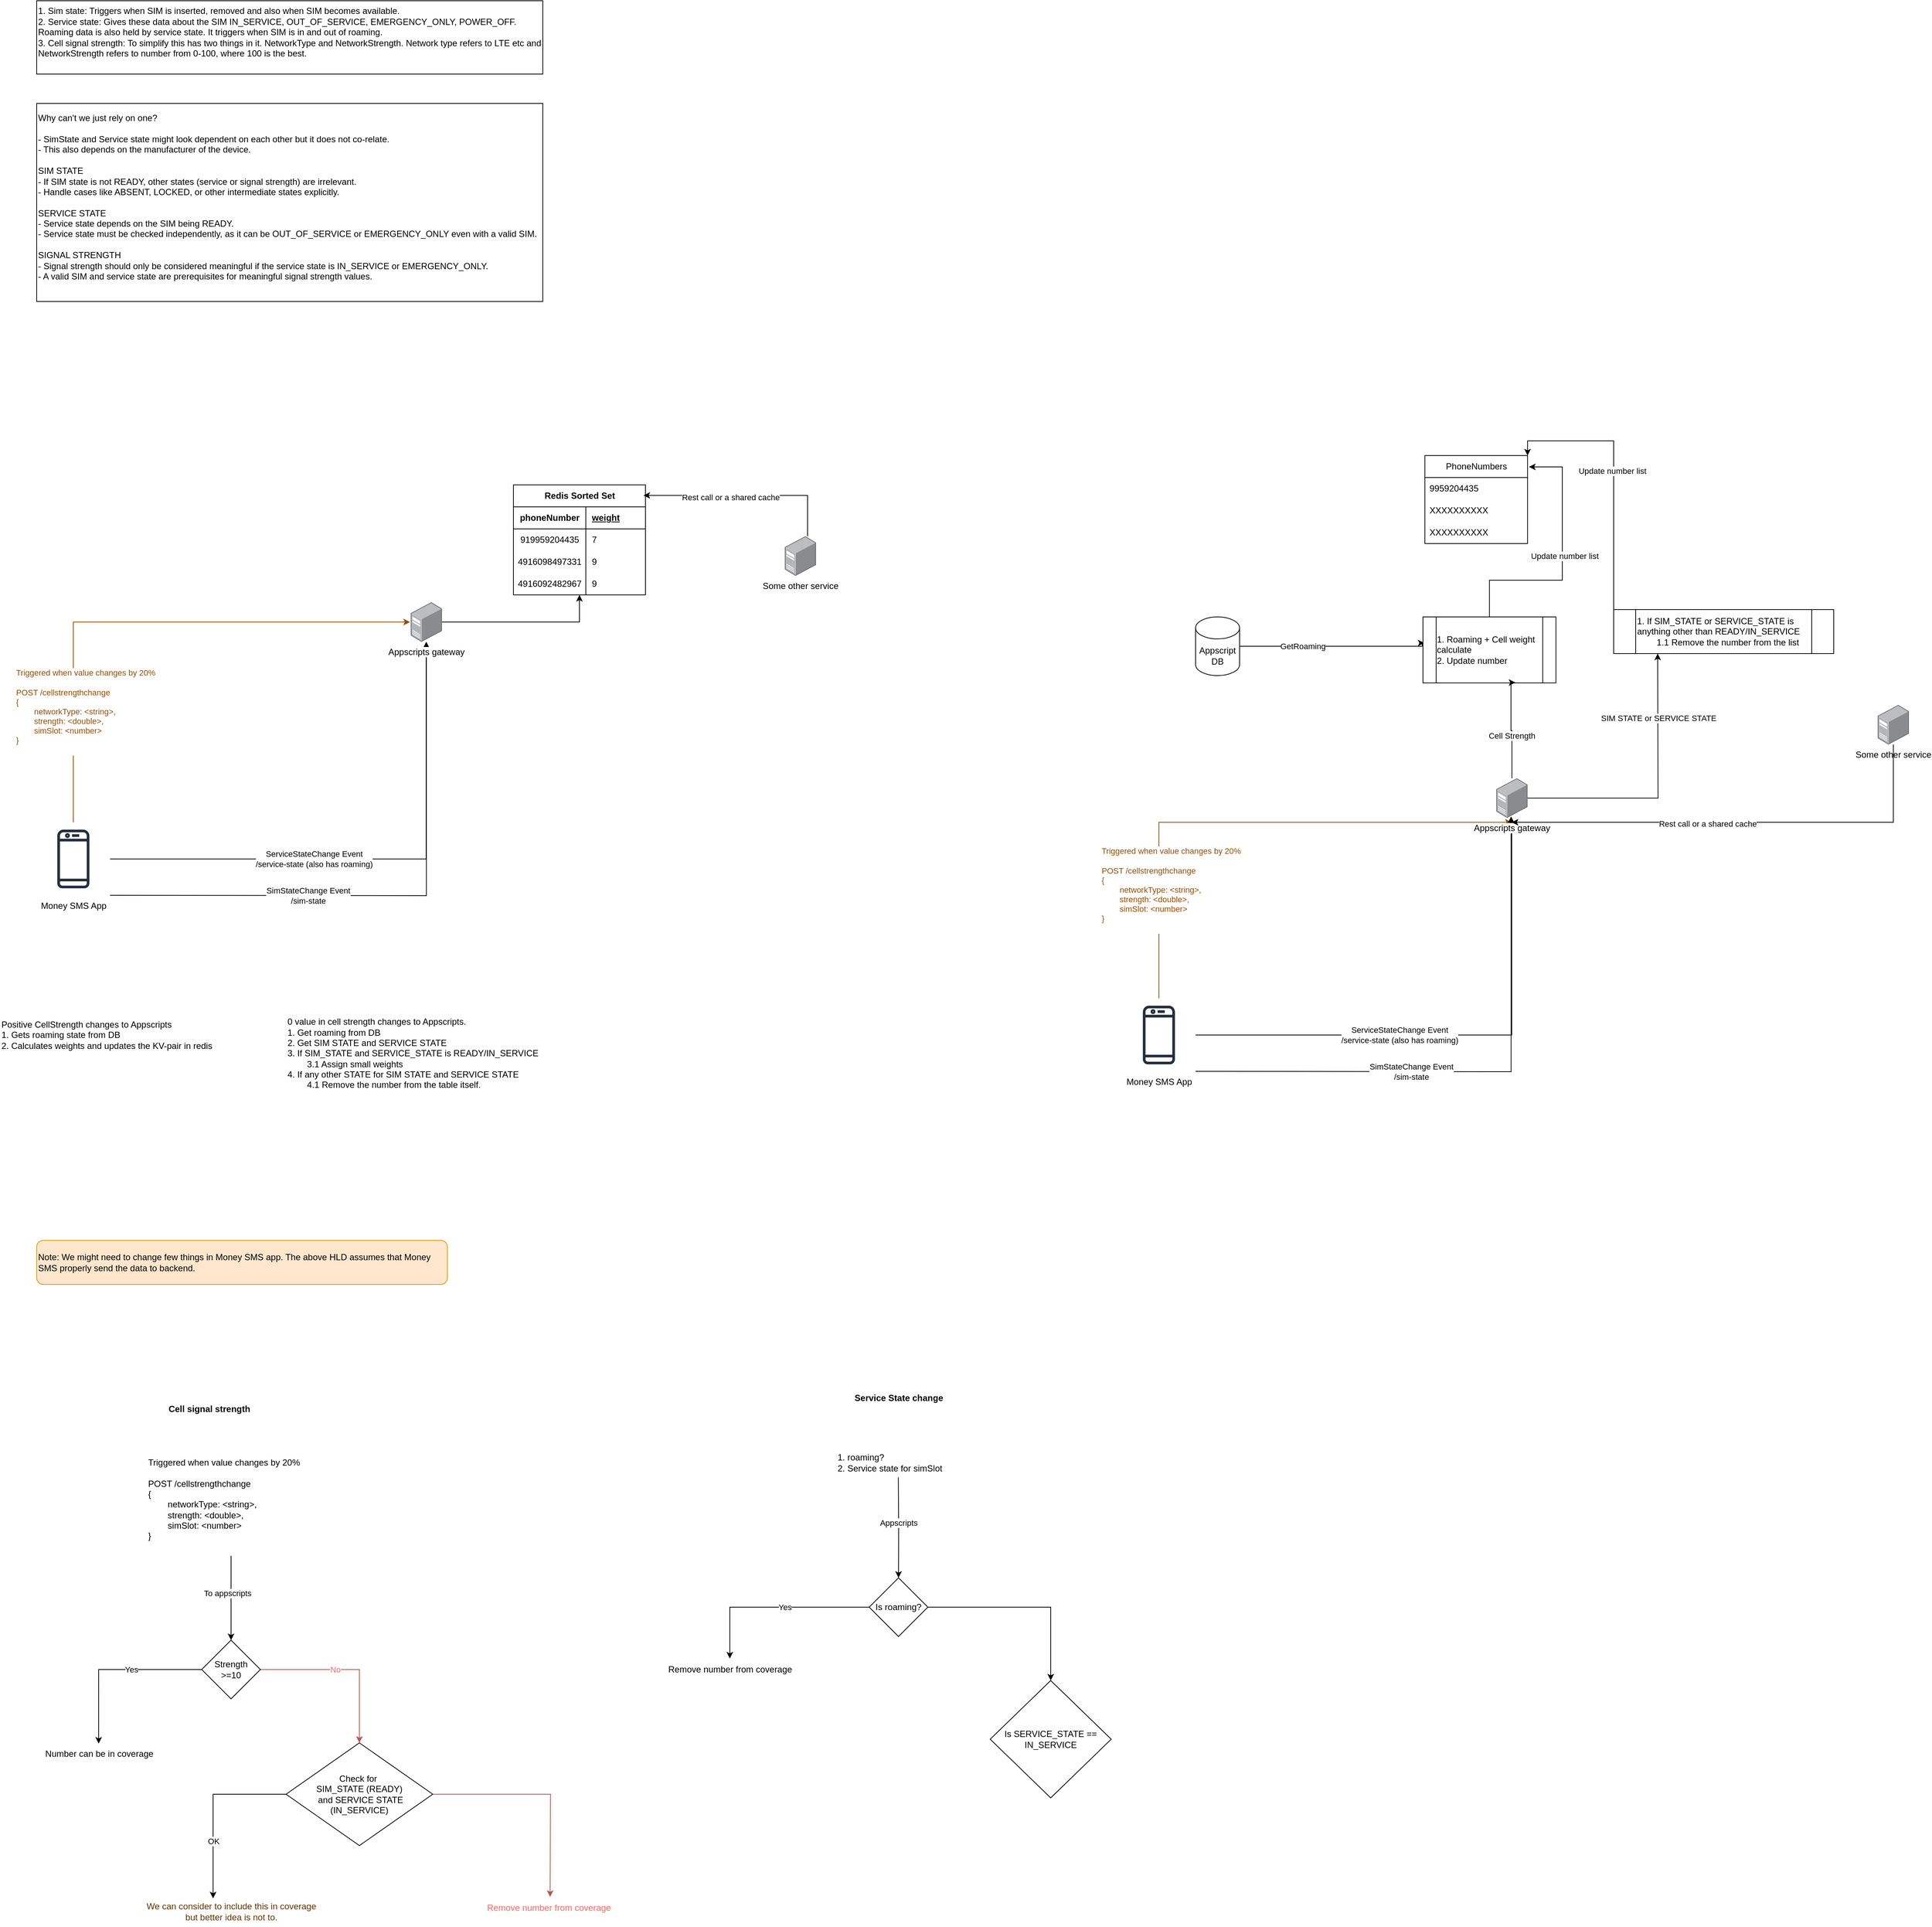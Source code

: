 <mxfile version="25.0.3">
  <diagram name="Page-1" id="AvjChgLorRrByspm1l1_">
    <mxGraphModel dx="1424" dy="2012" grid="1" gridSize="10" guides="1" tooltips="1" connect="1" arrows="1" fold="1" page="1" pageScale="1" pageWidth="827" pageHeight="1169" math="0" shadow="0">
      <root>
        <mxCell id="0" />
        <mxCell id="1" parent="0" />
        <mxCell id="H9SD5z-_cukzh-uj4NfE-2" value="" style="edgeStyle=orthogonalEdgeStyle;rounded=0;orthogonalLoop=1;jettySize=auto;html=1;fontColor=#994C00;strokeColor=#994C00;entryX=-0.023;entryY=0.5;entryDx=0;entryDy=0;entryPerimeter=0;" parent="1" target="H9SD5z-_cukzh-uj4NfE-3" edge="1">
          <mxGeometry relative="1" as="geometry">
            <mxPoint x="650" y="427" as="targetPoint" />
            <Array as="points">
              <mxPoint x="140" y="427" />
            </Array>
            <mxPoint x="140" y="700" as="sourcePoint" />
          </mxGeometry>
        </mxCell>
        <mxCell id="H9SD5z-_cukzh-uj4NfE-7" value="Triggered when value changes by 20%&lt;br&gt;&lt;br&gt;POST /cellstrengthchange&lt;br&gt;{&lt;br&gt;&amp;nbsp;&lt;span style=&quot;white-space: pre;&quot;&gt;&#x9;&lt;/span&gt;networkType: &amp;lt;string&amp;gt;,&lt;br&gt;&#x9;&lt;span style=&quot;white-space: pre;&quot;&gt;&#x9;&lt;/span&gt;strength: &amp;lt;double&amp;gt;,&lt;br&gt;&#x9;&lt;span style=&quot;white-space: pre;&quot;&gt;&#x9;&lt;/span&gt;simSlot: &amp;lt;number&amp;gt;&lt;br&gt;}&lt;div&gt;&lt;br&gt;&lt;/div&gt;" style="edgeLabel;html=1;align=left;verticalAlign=middle;resizable=0;points=[];fontColor=#994C00;" parent="H9SD5z-_cukzh-uj4NfE-2" vertex="1" connectable="0">
          <mxGeometry x="-0.574" y="2" relative="1" as="geometry">
            <mxPoint x="-78" y="5" as="offset" />
          </mxGeometry>
        </mxCell>
        <mxCell id="nSinrPZJ9kr5eliyA3m0-4" style="edgeStyle=orthogonalEdgeStyle;rounded=0;orthogonalLoop=1;jettySize=auto;html=1;" parent="1" edge="1" target="H9SD5z-_cukzh-uj4NfE-3">
          <mxGeometry relative="1" as="geometry">
            <mxPoint x="190" y="799.5" as="sourcePoint" />
            <mxPoint x="621.3" y="487.5" as="targetPoint" />
          </mxGeometry>
        </mxCell>
        <mxCell id="nSinrPZJ9kr5eliyA3m0-5" value="SimStateChange Event&lt;div&gt;/sim-state&lt;/div&gt;" style="edgeLabel;html=1;align=center;verticalAlign=middle;resizable=0;points=[];" parent="nSinrPZJ9kr5eliyA3m0-4" vertex="1" connectable="0">
          <mxGeometry x="-0.22" y="1" relative="1" as="geometry">
            <mxPoint x="-33" y="1" as="offset" />
          </mxGeometry>
        </mxCell>
        <mxCell id="nSinrPZJ9kr5eliyA3m0-7" style="edgeStyle=orthogonalEdgeStyle;rounded=0;orthogonalLoop=1;jettySize=auto;html=1;" parent="1" source="H9SD5z-_cukzh-uj4NfE-1" target="H9SD5z-_cukzh-uj4NfE-3" edge="1">
          <mxGeometry relative="1" as="geometry">
            <mxPoint x="570" y="470" as="targetPoint" />
            <Array as="points">
              <mxPoint x="621" y="750" />
            </Array>
          </mxGeometry>
        </mxCell>
        <mxCell id="nSinrPZJ9kr5eliyA3m0-8" value="ServiceStateChange Event&lt;div&gt;/service-state (also has roaming)&lt;/div&gt;" style="edgeLabel;html=1;align=center;verticalAlign=middle;resizable=0;points=[];" parent="nSinrPZJ9kr5eliyA3m0-7" vertex="1" connectable="0">
          <mxGeometry x="-0.515" y="3" relative="1" as="geometry">
            <mxPoint x="101" y="3" as="offset" />
          </mxGeometry>
        </mxCell>
        <mxCell id="H9SD5z-_cukzh-uj4NfE-1" value="Money SMS App" style="sketch=0;outlineConnect=0;gradientColor=none;strokeColor=#232F3E;fillColor=#ffffff;dashed=0;verticalLabelPosition=bottom;verticalAlign=top;align=center;html=1;aspect=fixed;shape=mxgraph.aws4.resourceIcon;resIcon=mxgraph.aws4.mobile_client;" parent="1" vertex="1">
          <mxGeometry x="90" y="700" width="100" height="100" as="geometry" />
        </mxCell>
        <mxCell id="nSinrPZJ9kr5eliyA3m0-9" style="edgeStyle=orthogonalEdgeStyle;rounded=0;orthogonalLoop=1;jettySize=auto;html=1;" parent="1" source="H9SD5z-_cukzh-uj4NfE-3" target="nSinrPZJ9kr5eliyA3m0-10" edge="1">
          <mxGeometry relative="1" as="geometry">
            <mxPoint x="621.3" y="290" as="targetPoint" />
          </mxGeometry>
        </mxCell>
        <mxCell id="H9SD5z-_cukzh-uj4NfE-3" value="Appscripts gateway" style="image;points=[];aspect=fixed;html=1;align=center;shadow=0;dashed=0;image=img/lib/allied_telesis/computer_and_terminals/Server_Desktop.svg;" parent="1" vertex="1">
          <mxGeometry x="600" y="400" width="42.6" height="54" as="geometry" />
        </mxCell>
        <mxCell id="nSinrPZJ9kr5eliyA3m0-1" value="&lt;div&gt;1. Sim state: Triggers when SIM is inserted, removed and also when SIM becomes available.&lt;/div&gt;&lt;div&gt;2. Service state: Gives these data about the SIM&amp;nbsp;IN_SERVICE, OUT_OF_SERVICE, EMERGENCY_ONLY, POWER_OFF. Roaming data is also held by service state. It triggers when SIM is in and out of roaming.&lt;/div&gt;&lt;div&gt;3. Cell signal strength: To simplify this has two things in it. NetworkType and NetworkStrength. Network type refers to LTE etc and NetworkStrength refers to number from 0-100, where 100 is the best.&lt;/div&gt;&lt;div&gt;&lt;br&gt;&lt;/div&gt;" style="rounded=0;whiteSpace=wrap;html=1;align=left;glass=0;shadow=0;" parent="1" vertex="1">
          <mxGeometry x="90" y="-420" width="690" height="100" as="geometry" />
        </mxCell>
        <mxCell id="nSinrPZJ9kr5eliyA3m0-2" value="&lt;span style=&quot;&quot;&gt;Why can&#39;t we just rely on one?&lt;/span&gt;&lt;br style=&quot;&quot;&gt;&lt;br style=&quot;&quot;&gt;&lt;span style=&quot;&quot;&gt;- SimState and Service state might look dependent on each other but it does not co-relate.&amp;nbsp;&lt;/span&gt;&lt;div style=&quot;&quot;&gt;- This also depends on the manufacturer of the device.&amp;nbsp;&lt;/div&gt;&lt;div style=&quot;&quot;&gt;&lt;div&gt;&lt;span style=&quot;background-color: initial;&quot;&gt;&lt;br&gt;&lt;/span&gt;&lt;/div&gt;&lt;div&gt;&lt;span style=&quot;background-color: initial;&quot;&gt;SIM STATE&lt;/span&gt;&lt;/div&gt;&lt;div&gt;&lt;span style=&quot;background-color: initial;&quot;&gt;- If SIM state is not READY, other states (service or signal strength) are irrelevant.&lt;/span&gt;&lt;/div&gt;&lt;div&gt;&lt;span style=&quot;white-space: normal;&quot;&gt;- Handle cases like ABSENT, LOCKED, or other intermediate states explicitly.&lt;/span&gt;&lt;/div&gt;&lt;div&gt;&lt;br&gt;SERVICE STATE&lt;/div&gt;&lt;div&gt;&lt;span style=&quot;white-space: normal;&quot;&gt;- Service state depends on the SIM being READY.&lt;/span&gt;&lt;/div&gt;&lt;div&gt;&lt;span style=&quot;white-space: normal;&quot;&gt;- Service state must be checked independently, as it can be OUT_OF_SERVICE or EMERGENCY_ONLY even with a valid SIM.&lt;/span&gt;&lt;/div&gt;&lt;div&gt;&lt;span style=&quot;white-space: normal;&quot;&gt;&lt;br&gt;&lt;/span&gt;&lt;/div&gt;&lt;div&gt;SIGNAL STRENGTH&lt;/div&gt;&lt;div&gt;&lt;span style=&quot;white-space: normal;&quot;&gt;- Signal strength should only be considered meaningful if the service state is IN_SERVICE or EMERGENCY_ONLY.&lt;/span&gt;&lt;/div&gt;&lt;div&gt;&lt;span style=&quot;white-space: normal;&quot;&gt;- A valid SIM and service state are prerequisites for meaningful signal strength values.&lt;/span&gt;&lt;/div&gt;&lt;/div&gt;&lt;div style=&quot;&quot;&gt;&lt;br&gt;&lt;/div&gt;" style="rounded=0;whiteSpace=wrap;html=1;align=left;" parent="1" vertex="1">
          <mxGeometry x="90" y="-280" width="690" height="270" as="geometry" />
        </mxCell>
        <mxCell id="nSinrPZJ9kr5eliyA3m0-10" value="Redis Sorted Set" style="shape=table;startSize=30;container=1;collapsible=1;childLayout=tableLayout;fixedRows=1;rowLines=0;fontStyle=1;align=center;resizeLast=1;html=1;" parent="1" vertex="1">
          <mxGeometry x="740" y="240" width="180" height="150" as="geometry" />
        </mxCell>
        <mxCell id="nSinrPZJ9kr5eliyA3m0-11" value="" style="shape=tableRow;horizontal=0;startSize=0;swimlaneHead=0;swimlaneBody=0;fillColor=none;collapsible=0;dropTarget=0;points=[[0,0.5],[1,0.5]];portConstraint=eastwest;top=0;left=0;right=0;bottom=1;" parent="nSinrPZJ9kr5eliyA3m0-10" vertex="1">
          <mxGeometry y="30" width="180" height="30" as="geometry" />
        </mxCell>
        <mxCell id="nSinrPZJ9kr5eliyA3m0-12" value="phoneNumber" style="shape=partialRectangle;connectable=0;fillColor=none;top=0;left=0;bottom=0;right=0;fontStyle=1;overflow=hidden;whiteSpace=wrap;html=1;" parent="nSinrPZJ9kr5eliyA3m0-11" vertex="1">
          <mxGeometry width="98.7" height="30" as="geometry">
            <mxRectangle width="98.7" height="30" as="alternateBounds" />
          </mxGeometry>
        </mxCell>
        <mxCell id="nSinrPZJ9kr5eliyA3m0-13" value="weight" style="shape=partialRectangle;connectable=0;fillColor=none;top=0;left=0;bottom=0;right=0;align=left;spacingLeft=6;fontStyle=5;overflow=hidden;whiteSpace=wrap;html=1;" parent="nSinrPZJ9kr5eliyA3m0-11" vertex="1">
          <mxGeometry x="98.7" width="81.3" height="30" as="geometry">
            <mxRectangle width="81.3" height="30" as="alternateBounds" />
          </mxGeometry>
        </mxCell>
        <mxCell id="nSinrPZJ9kr5eliyA3m0-14" value="" style="shape=tableRow;horizontal=0;startSize=0;swimlaneHead=0;swimlaneBody=0;fillColor=none;collapsible=0;dropTarget=0;points=[[0,0.5],[1,0.5]];portConstraint=eastwest;top=0;left=0;right=0;bottom=0;" parent="nSinrPZJ9kr5eliyA3m0-10" vertex="1">
          <mxGeometry y="60" width="180" height="30" as="geometry" />
        </mxCell>
        <mxCell id="nSinrPZJ9kr5eliyA3m0-15" value="919959204435" style="shape=partialRectangle;connectable=0;fillColor=none;top=0;left=0;bottom=0;right=0;editable=1;overflow=hidden;whiteSpace=wrap;html=1;" parent="nSinrPZJ9kr5eliyA3m0-14" vertex="1">
          <mxGeometry width="98.7" height="30" as="geometry">
            <mxRectangle width="98.7" height="30" as="alternateBounds" />
          </mxGeometry>
        </mxCell>
        <mxCell id="nSinrPZJ9kr5eliyA3m0-16" value="7" style="shape=partialRectangle;connectable=0;fillColor=none;top=0;left=0;bottom=0;right=0;align=left;spacingLeft=6;overflow=hidden;whiteSpace=wrap;html=1;" parent="nSinrPZJ9kr5eliyA3m0-14" vertex="1">
          <mxGeometry x="98.7" width="81.3" height="30" as="geometry">
            <mxRectangle width="81.3" height="30" as="alternateBounds" />
          </mxGeometry>
        </mxCell>
        <mxCell id="nSinrPZJ9kr5eliyA3m0-17" value="" style="shape=tableRow;horizontal=0;startSize=0;swimlaneHead=0;swimlaneBody=0;fillColor=none;collapsible=0;dropTarget=0;points=[[0,0.5],[1,0.5]];portConstraint=eastwest;top=0;left=0;right=0;bottom=0;" parent="nSinrPZJ9kr5eliyA3m0-10" vertex="1">
          <mxGeometry y="90" width="180" height="30" as="geometry" />
        </mxCell>
        <mxCell id="nSinrPZJ9kr5eliyA3m0-18" value="4916098497331" style="shape=partialRectangle;connectable=0;fillColor=none;top=0;left=0;bottom=0;right=0;editable=1;overflow=hidden;whiteSpace=wrap;html=1;" parent="nSinrPZJ9kr5eliyA3m0-17" vertex="1">
          <mxGeometry width="98.7" height="30" as="geometry">
            <mxRectangle width="98.7" height="30" as="alternateBounds" />
          </mxGeometry>
        </mxCell>
        <mxCell id="nSinrPZJ9kr5eliyA3m0-19" value="9" style="shape=partialRectangle;connectable=0;fillColor=none;top=0;left=0;bottom=0;right=0;align=left;spacingLeft=6;overflow=hidden;whiteSpace=wrap;html=1;" parent="nSinrPZJ9kr5eliyA3m0-17" vertex="1">
          <mxGeometry x="98.7" width="81.3" height="30" as="geometry">
            <mxRectangle width="81.3" height="30" as="alternateBounds" />
          </mxGeometry>
        </mxCell>
        <mxCell id="nSinrPZJ9kr5eliyA3m0-20" value="" style="shape=tableRow;horizontal=0;startSize=0;swimlaneHead=0;swimlaneBody=0;fillColor=none;collapsible=0;dropTarget=0;points=[[0,0.5],[1,0.5]];portConstraint=eastwest;top=0;left=0;right=0;bottom=0;" parent="nSinrPZJ9kr5eliyA3m0-10" vertex="1">
          <mxGeometry y="120" width="180" height="30" as="geometry" />
        </mxCell>
        <mxCell id="nSinrPZJ9kr5eliyA3m0-21" value="4916092482967" style="shape=partialRectangle;connectable=0;fillColor=none;top=0;left=0;bottom=0;right=0;editable=1;overflow=hidden;whiteSpace=wrap;html=1;" parent="nSinrPZJ9kr5eliyA3m0-20" vertex="1">
          <mxGeometry width="98.7" height="30" as="geometry">
            <mxRectangle width="98.7" height="30" as="alternateBounds" />
          </mxGeometry>
        </mxCell>
        <mxCell id="nSinrPZJ9kr5eliyA3m0-22" value="9" style="shape=partialRectangle;connectable=0;fillColor=none;top=0;left=0;bottom=0;right=0;align=left;spacingLeft=6;overflow=hidden;whiteSpace=wrap;html=1;" parent="nSinrPZJ9kr5eliyA3m0-20" vertex="1">
          <mxGeometry x="98.7" width="81.3" height="30" as="geometry">
            <mxRectangle width="81.3" height="30" as="alternateBounds" />
          </mxGeometry>
        </mxCell>
        <mxCell id="nSinrPZJ9kr5eliyA3m0-23" value="Some other service" style="image;points=[];aspect=fixed;html=1;align=center;shadow=0;dashed=0;image=img/lib/allied_telesis/computer_and_terminals/Server_Desktop.svg;" parent="1" vertex="1">
          <mxGeometry x="1110" y="310" width="42.6" height="54" as="geometry" />
        </mxCell>
        <mxCell id="nSinrPZJ9kr5eliyA3m0-24" style="edgeStyle=orthogonalEdgeStyle;rounded=0;orthogonalLoop=1;jettySize=auto;html=1;entryX=0.985;entryY=0.096;entryDx=0;entryDy=0;entryPerimeter=0;" parent="1" source="nSinrPZJ9kr5eliyA3m0-23" target="nSinrPZJ9kr5eliyA3m0-10" edge="1">
          <mxGeometry relative="1" as="geometry">
            <Array as="points">
              <mxPoint x="1141" y="254" />
            </Array>
          </mxGeometry>
        </mxCell>
        <mxCell id="nSinrPZJ9kr5eliyA3m0-25" value="Rest call or a shared cache" style="edgeLabel;html=1;align=center;verticalAlign=middle;resizable=0;points=[];" parent="nSinrPZJ9kr5eliyA3m0-24" vertex="1" connectable="0">
          <mxGeometry x="0.15" y="2" relative="1" as="geometry">
            <mxPoint as="offset" />
          </mxGeometry>
        </mxCell>
        <mxCell id="FJ7R4VYDQQkWekEegoId-1" value="" style="edgeStyle=orthogonalEdgeStyle;rounded=0;orthogonalLoop=1;jettySize=auto;html=1;fontColor=#994C00;strokeColor=#994C00;" edge="1" parent="1">
          <mxGeometry relative="1" as="geometry">
            <mxPoint x="2101" y="700" as="targetPoint" />
            <Array as="points">
              <mxPoint x="1620" y="700" />
            </Array>
            <mxPoint x="1620" y="940" as="sourcePoint" />
          </mxGeometry>
        </mxCell>
        <mxCell id="FJ7R4VYDQQkWekEegoId-2" value="Triggered when value changes by 20%&lt;br&gt;&lt;br&gt;POST /cellstrengthchange&lt;br&gt;{&lt;br&gt;&amp;nbsp;&lt;span style=&quot;white-space: pre;&quot;&gt;&#x9;&lt;/span&gt;networkType: &amp;lt;string&amp;gt;,&lt;br&gt;&#x9;&lt;span style=&quot;white-space: pre;&quot;&gt;&#x9;&lt;/span&gt;strength: &amp;lt;double&amp;gt;,&lt;br&gt;&#x9;&lt;span style=&quot;white-space: pre;&quot;&gt;&#x9;&lt;/span&gt;simSlot: &amp;lt;number&amp;gt;&lt;br&gt;}&lt;div&gt;&lt;br&gt;&lt;/div&gt;" style="edgeLabel;html=1;align=left;verticalAlign=middle;resizable=0;points=[];fontColor=#994C00;" vertex="1" connectable="0" parent="FJ7R4VYDQQkWekEegoId-1">
          <mxGeometry x="-0.574" y="2" relative="1" as="geometry">
            <mxPoint x="-78" y="5" as="offset" />
          </mxGeometry>
        </mxCell>
        <mxCell id="FJ7R4VYDQQkWekEegoId-3" style="edgeStyle=orthogonalEdgeStyle;rounded=0;orthogonalLoop=1;jettySize=auto;html=1;entryX=0.474;entryY=0.962;entryDx=0;entryDy=0;entryPerimeter=0;" edge="1" parent="1" target="FJ7R4VYDQQkWekEegoId-9">
          <mxGeometry relative="1" as="geometry">
            <mxPoint x="1670" y="1039.5" as="sourcePoint" />
            <mxPoint x="2101.3" y="727.5" as="targetPoint" />
          </mxGeometry>
        </mxCell>
        <mxCell id="FJ7R4VYDQQkWekEegoId-4" value="SimStateChange Event&lt;div&gt;/sim-state&lt;/div&gt;" style="edgeLabel;html=1;align=center;verticalAlign=middle;resizable=0;points=[];" vertex="1" connectable="0" parent="FJ7R4VYDQQkWekEegoId-3">
          <mxGeometry x="-0.22" y="1" relative="1" as="geometry">
            <mxPoint x="-10" y="1" as="offset" />
          </mxGeometry>
        </mxCell>
        <mxCell id="FJ7R4VYDQQkWekEegoId-5" style="edgeStyle=orthogonalEdgeStyle;rounded=0;orthogonalLoop=1;jettySize=auto;html=1;" edge="1" parent="1" source="FJ7R4VYDQQkWekEegoId-7" target="FJ7R4VYDQQkWekEegoId-9">
          <mxGeometry relative="1" as="geometry">
            <mxPoint x="2050" y="710" as="targetPoint" />
            <Array as="points">
              <mxPoint x="2101" y="990" />
            </Array>
          </mxGeometry>
        </mxCell>
        <mxCell id="FJ7R4VYDQQkWekEegoId-6" value="ServiceStateChange Event&lt;div&gt;/service-state (also has roaming)&lt;/div&gt;" style="edgeLabel;html=1;align=center;verticalAlign=middle;resizable=0;points=[];" vertex="1" connectable="0" parent="FJ7R4VYDQQkWekEegoId-5">
          <mxGeometry x="-0.515" y="3" relative="1" as="geometry">
            <mxPoint x="101" y="3" as="offset" />
          </mxGeometry>
        </mxCell>
        <mxCell id="FJ7R4VYDQQkWekEegoId-7" value="Money SMS App" style="sketch=0;outlineConnect=0;gradientColor=none;strokeColor=#232F3E;fillColor=#ffffff;dashed=0;verticalLabelPosition=bottom;verticalAlign=top;align=center;html=1;aspect=fixed;shape=mxgraph.aws4.resourceIcon;resIcon=mxgraph.aws4.mobile_client;" vertex="1" parent="1">
          <mxGeometry x="1570" y="940" width="100" height="100" as="geometry" />
        </mxCell>
        <mxCell id="FJ7R4VYDQQkWekEegoId-48" style="edgeStyle=orthogonalEdgeStyle;rounded=0;orthogonalLoop=1;jettySize=auto;html=1;" edge="1" parent="1" source="FJ7R4VYDQQkWekEegoId-9">
          <mxGeometry relative="1" as="geometry">
            <mxPoint x="2300" y="470" as="targetPoint" />
          </mxGeometry>
        </mxCell>
        <mxCell id="FJ7R4VYDQQkWekEegoId-50" value="SIM STATE or SERVICE STATE" style="edgeLabel;html=1;align=center;verticalAlign=middle;resizable=0;points=[];" vertex="1" connectable="0" parent="FJ7R4VYDQQkWekEegoId-48">
          <mxGeometry x="0.532" y="-1" relative="1" as="geometry">
            <mxPoint as="offset" />
          </mxGeometry>
        </mxCell>
        <mxCell id="FJ7R4VYDQQkWekEegoId-9" value="Appscripts gateway" style="image;points=[];aspect=fixed;html=1;align=center;shadow=0;dashed=0;image=img/lib/allied_telesis/computer_and_terminals/Server_Desktop.svg;" vertex="1" parent="1">
          <mxGeometry x="2080" y="640" width="42.6" height="54" as="geometry" />
        </mxCell>
        <mxCell id="FJ7R4VYDQQkWekEegoId-23" value="Some other service" style="image;points=[];aspect=fixed;html=1;align=center;shadow=0;dashed=0;image=img/lib/allied_telesis/computer_and_terminals/Server_Desktop.svg;" vertex="1" parent="1">
          <mxGeometry x="2600" y="540" width="42.6" height="54" as="geometry" />
        </mxCell>
        <mxCell id="FJ7R4VYDQQkWekEegoId-24" style="edgeStyle=orthogonalEdgeStyle;rounded=0;orthogonalLoop=1;jettySize=auto;html=1;" edge="1" parent="1" source="FJ7R4VYDQQkWekEegoId-23">
          <mxGeometry relative="1" as="geometry">
            <Array as="points">
              <mxPoint x="2621" y="700" />
            </Array>
            <mxPoint x="2101" y="700" as="targetPoint" />
          </mxGeometry>
        </mxCell>
        <mxCell id="FJ7R4VYDQQkWekEegoId-25" value="Rest call or a shared cache" style="edgeLabel;html=1;align=center;verticalAlign=middle;resizable=0;points=[];" vertex="1" connectable="0" parent="FJ7R4VYDQQkWekEegoId-24">
          <mxGeometry x="0.15" y="2" relative="1" as="geometry">
            <mxPoint as="offset" />
          </mxGeometry>
        </mxCell>
        <mxCell id="FJ7R4VYDQQkWekEegoId-27" value="PhoneNumbers" style="swimlane;fontStyle=0;childLayout=stackLayout;horizontal=1;startSize=30;horizontalStack=0;resizeParent=1;resizeParentMax=0;resizeLast=0;collapsible=1;marginBottom=0;whiteSpace=wrap;html=1;" vertex="1" parent="1">
          <mxGeometry x="1982.6" y="200" width="140" height="120" as="geometry" />
        </mxCell>
        <mxCell id="FJ7R4VYDQQkWekEegoId-28" value="9959204435" style="text;strokeColor=none;fillColor=none;align=left;verticalAlign=middle;spacingLeft=4;spacingRight=4;overflow=hidden;points=[[0,0.5],[1,0.5]];portConstraint=eastwest;rotatable=0;whiteSpace=wrap;html=1;" vertex="1" parent="FJ7R4VYDQQkWekEegoId-27">
          <mxGeometry y="30" width="140" height="30" as="geometry" />
        </mxCell>
        <mxCell id="FJ7R4VYDQQkWekEegoId-29" value="XXXXXXXXXX" style="text;strokeColor=none;fillColor=none;align=left;verticalAlign=middle;spacingLeft=4;spacingRight=4;overflow=hidden;points=[[0,0.5],[1,0.5]];portConstraint=eastwest;rotatable=0;whiteSpace=wrap;html=1;" vertex="1" parent="FJ7R4VYDQQkWekEegoId-27">
          <mxGeometry y="60" width="140" height="30" as="geometry" />
        </mxCell>
        <mxCell id="FJ7R4VYDQQkWekEegoId-30" value="XXXXXXXXXX" style="text;strokeColor=none;fillColor=none;align=left;verticalAlign=middle;spacingLeft=4;spacingRight=4;overflow=hidden;points=[[0,0.5],[1,0.5]];portConstraint=eastwest;rotatable=0;whiteSpace=wrap;html=1;" vertex="1" parent="FJ7R4VYDQQkWekEegoId-27">
          <mxGeometry y="90" width="140" height="30" as="geometry" />
        </mxCell>
        <mxCell id="FJ7R4VYDQQkWekEegoId-32" style="edgeStyle=orthogonalEdgeStyle;rounded=0;orthogonalLoop=1;jettySize=auto;html=1;entryX=0.011;entryY=0.394;entryDx=0;entryDy=0;entryPerimeter=0;" edge="1" parent="1" source="FJ7R4VYDQQkWekEegoId-31" target="FJ7R4VYDQQkWekEegoId-33">
          <mxGeometry relative="1" as="geometry">
            <mxPoint x="2120" y="550" as="targetPoint" />
            <Array as="points">
              <mxPoint x="1979" y="460" />
              <mxPoint x="1979" y="456" />
            </Array>
          </mxGeometry>
        </mxCell>
        <mxCell id="FJ7R4VYDQQkWekEegoId-34" value="GetRoaming" style="edgeLabel;html=1;align=center;verticalAlign=middle;resizable=0;points=[];" vertex="1" connectable="0" parent="FJ7R4VYDQQkWekEegoId-32">
          <mxGeometry x="-0.147" relative="1" as="geometry">
            <mxPoint x="-24" as="offset" />
          </mxGeometry>
        </mxCell>
        <mxCell id="FJ7R4VYDQQkWekEegoId-31" value="Appscript DB" style="shape=cylinder3;whiteSpace=wrap;html=1;boundedLbl=1;backgroundOutline=1;size=15;" vertex="1" parent="1">
          <mxGeometry x="1670" y="420" width="60" height="80" as="geometry" />
        </mxCell>
        <mxCell id="FJ7R4VYDQQkWekEegoId-33" value="&lt;div style=&quot;text-align: left;&quot;&gt;&lt;span style=&quot;background-color: initial;&quot;&gt;1. Roaming + Cell weight calculate&lt;/span&gt;&lt;/div&gt;&lt;div style=&quot;text-align: left;&quot;&gt;2. Update number&lt;/div&gt;" style="shape=process;whiteSpace=wrap;html=1;backgroundOutline=1;" vertex="1" parent="1">
          <mxGeometry x="1980" y="420" width="181.3" height="90" as="geometry" />
        </mxCell>
        <mxCell id="FJ7R4VYDQQkWekEegoId-38" style="edgeStyle=orthogonalEdgeStyle;rounded=0;orthogonalLoop=1;jettySize=auto;html=1;entryX=1.014;entryY=0.129;entryDx=0;entryDy=0;entryPerimeter=0;" edge="1" parent="1" source="FJ7R4VYDQQkWekEegoId-33" target="FJ7R4VYDQQkWekEegoId-27">
          <mxGeometry relative="1" as="geometry">
            <Array as="points">
              <mxPoint x="2071" y="370" />
              <mxPoint x="2170" y="370" />
              <mxPoint x="2170" y="216" />
            </Array>
          </mxGeometry>
        </mxCell>
        <mxCell id="FJ7R4VYDQQkWekEegoId-39" value="Update number list" style="edgeLabel;html=1;align=center;verticalAlign=middle;resizable=0;points=[];" vertex="1" connectable="0" parent="FJ7R4VYDQQkWekEegoId-38">
          <mxGeometry x="0.049" y="-3" relative="1" as="geometry">
            <mxPoint as="offset" />
          </mxGeometry>
        </mxCell>
        <mxCell id="FJ7R4VYDQQkWekEegoId-42" style="edgeStyle=orthogonalEdgeStyle;rounded=0;orthogonalLoop=1;jettySize=auto;html=1;entryX=0.695;entryY=0.994;entryDx=0;entryDy=0;entryPerimeter=0;" edge="1" parent="1" source="FJ7R4VYDQQkWekEegoId-9" target="FJ7R4VYDQQkWekEegoId-33">
          <mxGeometry relative="1" as="geometry">
            <Array as="points">
              <mxPoint x="2101" y="575" />
              <mxPoint x="2100" y="575" />
              <mxPoint x="2100" y="510" />
            </Array>
          </mxGeometry>
        </mxCell>
        <mxCell id="FJ7R4VYDQQkWekEegoId-43" value="Cell Strength" style="edgeLabel;html=1;align=center;verticalAlign=middle;resizable=0;points=[];" vertex="1" connectable="0" parent="FJ7R4VYDQQkWekEegoId-42">
          <mxGeometry x="-0.15" y="1" relative="1" as="geometry">
            <mxPoint as="offset" />
          </mxGeometry>
        </mxCell>
        <mxCell id="FJ7R4VYDQQkWekEegoId-45" value="Positive CellStrength changes to Appscripts&lt;div&gt;1. Gets roaming state from DB&lt;/div&gt;&lt;div&gt;2. Calculates weights and updates the KV-pair in redis&lt;/div&gt;" style="text;html=1;align=left;verticalAlign=middle;resizable=0;points=[];autosize=1;strokeColor=none;fillColor=none;" vertex="1" parent="1">
          <mxGeometry x="40" y="960" width="310" height="60" as="geometry" />
        </mxCell>
        <mxCell id="FJ7R4VYDQQkWekEegoId-47" value="0 value in cell strength changes to Appscripts.&lt;div&gt;1. Get roaming from DB&lt;/div&gt;&lt;div&gt;2. Get SIM STATE and SERVICE STATE&lt;/div&gt;&lt;div&gt;3. If SIM_STATE and SERVICE_STATE is READY/IN_SERVICE&lt;/div&gt;&lt;div&gt;&lt;span style=&quot;white-space: pre;&quot;&gt;&#x9;&lt;/span&gt;3.1 Assign small weights&lt;br&gt;&lt;/div&gt;&lt;div&gt;4. If any other STATE for SIM STATE and SERVICE STATE&lt;/div&gt;&lt;div&gt;&lt;span style=&quot;white-space: pre;&quot;&gt;&#x9;&lt;/span&gt;4.1 Remove the number from the table itself.&lt;br&gt;&lt;/div&gt;" style="text;html=1;align=left;verticalAlign=middle;resizable=0;points=[];autosize=1;strokeColor=none;fillColor=none;" vertex="1" parent="1">
          <mxGeometry x="430" y="960" width="370" height="110" as="geometry" />
        </mxCell>
        <mxCell id="FJ7R4VYDQQkWekEegoId-51" style="edgeStyle=orthogonalEdgeStyle;rounded=0;orthogonalLoop=1;jettySize=auto;html=1;exitX=0;exitY=0;exitDx=0;exitDy=0;entryX=1;entryY=0;entryDx=0;entryDy=0;" edge="1" parent="1" source="FJ7R4VYDQQkWekEegoId-49" target="FJ7R4VYDQQkWekEegoId-27">
          <mxGeometry relative="1" as="geometry" />
        </mxCell>
        <mxCell id="FJ7R4VYDQQkWekEegoId-52" value="Update number list" style="edgeLabel;html=1;align=center;verticalAlign=middle;resizable=0;points=[];" vertex="1" connectable="0" parent="FJ7R4VYDQQkWekEegoId-51">
          <mxGeometry x="0.032" y="2" relative="1" as="geometry">
            <mxPoint as="offset" />
          </mxGeometry>
        </mxCell>
        <mxCell id="FJ7R4VYDQQkWekEegoId-49" value="1. If SIM_STATE or SERVICE_STATE is anything other than READY/IN_SERVICE&amp;nbsp;&lt;div&gt;&lt;span style=&quot;white-space: pre;&quot;&gt;&#x9;&lt;/span&gt;1.1 Remove the number from the list&lt;br&gt;&lt;/div&gt;" style="shape=process;whiteSpace=wrap;html=1;backgroundOutline=1;align=left;" vertex="1" parent="1">
          <mxGeometry x="2240" y="410" width="300" height="60" as="geometry" />
        </mxCell>
        <mxCell id="FJ7R4VYDQQkWekEegoId-54" value="Note: We might need to change few things in Money SMS app. The above HLD assumes that Money SMS properly send the data to backend." style="rounded=1;whiteSpace=wrap;html=1;fillColor=#ffe6cc;strokeColor=#d79b00;align=left;" vertex="1" parent="1">
          <mxGeometry x="90" y="1270" width="560" height="60" as="geometry" />
        </mxCell>
        <mxCell id="FJ7R4VYDQQkWekEegoId-68" style="edgeStyle=orthogonalEdgeStyle;rounded=0;orthogonalLoop=1;jettySize=auto;html=1;" edge="1" parent="1" target="FJ7R4VYDQQkWekEegoId-70" source="FJ7R4VYDQQkWekEegoId-72">
          <mxGeometry relative="1" as="geometry">
            <mxPoint x="355" y="1805" as="targetPoint" />
            <mxPoint x="355" y="1645" as="sourcePoint" />
          </mxGeometry>
        </mxCell>
        <mxCell id="FJ7R4VYDQQkWekEegoId-69" value="To appscripts" style="edgeLabel;html=1;align=center;verticalAlign=middle;resizable=0;points=[];" vertex="1" connectable="0" parent="FJ7R4VYDQQkWekEegoId-68">
          <mxGeometry x="-0.193" y="-2" relative="1" as="geometry">
            <mxPoint x="-3" y="4" as="offset" />
          </mxGeometry>
        </mxCell>
        <mxCell id="FJ7R4VYDQQkWekEegoId-87" style="edgeStyle=orthogonalEdgeStyle;rounded=0;orthogonalLoop=1;jettySize=auto;html=1;entryX=0.497;entryY=0.033;entryDx=0;entryDy=0;entryPerimeter=0;" edge="1" parent="1" source="FJ7R4VYDQQkWekEegoId-70" target="FJ7R4VYDQQkWekEegoId-88">
          <mxGeometry relative="1" as="geometry">
            <mxPoint x="170" y="1965" as="targetPoint" />
          </mxGeometry>
        </mxCell>
        <mxCell id="FJ7R4VYDQQkWekEegoId-92" value="Yes" style="edgeLabel;html=1;align=center;verticalAlign=middle;resizable=0;points=[];" vertex="1" connectable="0" parent="FJ7R4VYDQQkWekEegoId-87">
          <mxGeometry x="-0.193" relative="1" as="geometry">
            <mxPoint x="1" as="offset" />
          </mxGeometry>
        </mxCell>
        <mxCell id="FJ7R4VYDQQkWekEegoId-89" style="edgeStyle=orthogonalEdgeStyle;rounded=0;orthogonalLoop=1;jettySize=auto;html=1;exitX=1;exitY=0.5;exitDx=0;exitDy=0;entryX=0.5;entryY=0;entryDx=0;entryDy=0;fillColor=#f8cecc;strokeColor=#b85450;" edge="1" parent="1" source="FJ7R4VYDQQkWekEegoId-70" target="FJ7R4VYDQQkWekEegoId-96">
          <mxGeometry relative="1" as="geometry">
            <mxPoint x="530" y="1955" as="targetPoint" />
          </mxGeometry>
        </mxCell>
        <mxCell id="FJ7R4VYDQQkWekEegoId-91" value="No" style="edgeLabel;html=1;align=center;verticalAlign=middle;resizable=0;points=[];fontColor=#EA6B66;" vertex="1" connectable="0" parent="FJ7R4VYDQQkWekEegoId-89">
          <mxGeometry x="-0.13" relative="1" as="geometry">
            <mxPoint as="offset" />
          </mxGeometry>
        </mxCell>
        <mxCell id="FJ7R4VYDQQkWekEegoId-70" value="Strength&lt;div&gt;&amp;gt;=10&lt;/div&gt;" style="rhombus;whiteSpace=wrap;html=1;" vertex="1" parent="1">
          <mxGeometry x="315" y="1815" width="80" height="80" as="geometry" />
        </mxCell>
        <mxCell id="FJ7R4VYDQQkWekEegoId-71" value="Cell signal strength" style="text;html=1;align=center;verticalAlign=middle;resizable=0;points=[];autosize=1;strokeColor=none;fillColor=none;fontStyle=1" vertex="1" parent="1">
          <mxGeometry x="260" y="1485" width="130" height="30" as="geometry" />
        </mxCell>
        <mxCell id="FJ7R4VYDQQkWekEegoId-72" value="&lt;div&gt;Triggered when value changes by 20%&lt;/div&gt;&lt;div&gt;&lt;br&gt;&lt;/div&gt;&lt;div&gt;POST /cellstrengthchange&lt;/div&gt;&lt;div&gt;{&lt;/div&gt;&lt;div&gt;&amp;nbsp;&lt;span style=&quot;white-space-collapse: preserve;&quot;&gt;&#x9;&lt;/span&gt;networkType: &amp;lt;string&amp;gt;,&lt;/div&gt;&lt;div&gt;&lt;span style=&quot;white-space-collapse: collapse;&quot;&gt;&lt;span style=&quot;white-space-collapse: preserve;&quot;&gt;&#x9;&lt;/span&gt;strength: &amp;lt;double&amp;gt;,&lt;/span&gt;&lt;/div&gt;&lt;div&gt;&lt;span style=&quot;white-space-collapse: collapse;&quot;&gt;&lt;span style=&quot;white-space-collapse: preserve;&quot;&gt;&#x9;&lt;/span&gt;simSlot: &amp;lt;number&amp;gt;&lt;/span&gt;&lt;/div&gt;&lt;div&gt;}&lt;/div&gt;&lt;div&gt;&lt;br&gt;&lt;/div&gt;" style="text;html=1;align=left;verticalAlign=middle;resizable=0;points=[];autosize=1;strokeColor=none;fillColor=none;" vertex="1" parent="1">
          <mxGeometry x="240" y="1560" width="230" height="140" as="geometry" />
        </mxCell>
        <mxCell id="FJ7R4VYDQQkWekEegoId-88" value="Number can be in coverage" style="text;html=1;align=center;verticalAlign=middle;resizable=0;points=[];autosize=1;strokeColor=none;fillColor=none;" vertex="1" parent="1">
          <mxGeometry x="90" y="1955" width="170" height="30" as="geometry" />
        </mxCell>
        <mxCell id="FJ7R4VYDQQkWekEegoId-93" style="edgeStyle=orthogonalEdgeStyle;rounded=0;orthogonalLoop=1;jettySize=auto;html=1;entryX=0.402;entryY=0.05;entryDx=0;entryDy=0;entryPerimeter=0;exitX=0;exitY=0.5;exitDx=0;exitDy=0;" edge="1" parent="1" source="FJ7R4VYDQQkWekEegoId-96" target="FJ7R4VYDQQkWekEegoId-97">
          <mxGeometry relative="1" as="geometry">
            <mxPoint x="330" y="2145" as="targetPoint" />
          </mxGeometry>
        </mxCell>
        <mxCell id="FJ7R4VYDQQkWekEegoId-94" value="OK" style="edgeLabel;html=1;align=center;verticalAlign=middle;resizable=0;points=[];" vertex="1" connectable="0" parent="FJ7R4VYDQQkWekEegoId-93">
          <mxGeometry x="0.085" relative="1" as="geometry">
            <mxPoint y="32" as="offset" />
          </mxGeometry>
        </mxCell>
        <mxCell id="FJ7R4VYDQQkWekEegoId-95" style="edgeStyle=orthogonalEdgeStyle;rounded=0;orthogonalLoop=1;jettySize=auto;html=1;exitX=1;exitY=0.5;exitDx=0;exitDy=0;fontColor=#FF6666;fillColor=#f8cecc;strokeColor=#b85450;" edge="1" parent="1" source="FJ7R4VYDQQkWekEegoId-96">
          <mxGeometry relative="1" as="geometry">
            <mxPoint x="790" y="2165" as="targetPoint" />
          </mxGeometry>
        </mxCell>
        <mxCell id="FJ7R4VYDQQkWekEegoId-96" value="Check for&amp;nbsp;&lt;div&gt;SIM_STATE (READY)&lt;div&gt;&amp;nbsp;and SERVICE STATE&lt;/div&gt;&lt;/div&gt;&lt;div&gt;(IN_SERVICE)&lt;/div&gt;" style="rhombus;whiteSpace=wrap;html=1;" vertex="1" parent="1">
          <mxGeometry x="430" y="1955" width="200" height="140" as="geometry" />
        </mxCell>
        <mxCell id="FJ7R4VYDQQkWekEegoId-97" value="We can consider to include this in coverage&lt;div&gt;but better idea is not to.&lt;/div&gt;" style="text;html=1;align=center;verticalAlign=middle;resizable=0;points=[];autosize=1;strokeColor=none;fillColor=none;fontColor=#663300;" vertex="1" parent="1">
          <mxGeometry x="230" y="2165" width="250" height="40" as="geometry" />
        </mxCell>
        <mxCell id="FJ7R4VYDQQkWekEegoId-98" value="Remove number from coverage" style="text;html=1;align=center;verticalAlign=middle;resizable=0;points=[];autosize=1;strokeColor=none;fillColor=none;fontColor=#FF6666;" vertex="1" parent="1">
          <mxGeometry x="692.6" y="2165" width="190" height="30" as="geometry" />
        </mxCell>
        <mxCell id="FJ7R4VYDQQkWekEegoId-102" style="edgeStyle=orthogonalEdgeStyle;rounded=0;orthogonalLoop=1;jettySize=auto;html=1;entryX=0.5;entryY=0;entryDx=0;entryDy=0;" edge="1" parent="1" target="FJ7R4VYDQQkWekEegoId-108">
          <mxGeometry relative="1" as="geometry">
            <mxPoint x="1265" y="1720" as="targetPoint" />
            <mxPoint x="1264.74" y="1593" as="sourcePoint" />
          </mxGeometry>
        </mxCell>
        <mxCell id="FJ7R4VYDQQkWekEegoId-107" value="Appscripts" style="edgeLabel;html=1;align=center;verticalAlign=middle;resizable=0;points=[];" vertex="1" connectable="0" parent="FJ7R4VYDQQkWekEegoId-102">
          <mxGeometry x="-0.177" relative="1" as="geometry">
            <mxPoint y="5" as="offset" />
          </mxGeometry>
        </mxCell>
        <mxCell id="FJ7R4VYDQQkWekEegoId-101" value="Service State change" style="text;html=1;align=center;verticalAlign=middle;resizable=0;points=[];autosize=1;strokeColor=none;fillColor=none;fontStyle=1" vertex="1" parent="1">
          <mxGeometry x="1195" y="1470" width="140" height="30" as="geometry" />
        </mxCell>
        <mxCell id="FJ7R4VYDQQkWekEegoId-105" value="1. roaming?&lt;div&gt;2. Service state for simSlot&lt;/div&gt;" style="text;html=1;align=left;verticalAlign=middle;resizable=0;points=[];autosize=1;strokeColor=none;fillColor=none;" vertex="1" parent="1">
          <mxGeometry x="1180" y="1553" width="170" height="40" as="geometry" />
        </mxCell>
        <mxCell id="FJ7R4VYDQQkWekEegoId-109" style="edgeStyle=orthogonalEdgeStyle;rounded=0;orthogonalLoop=1;jettySize=auto;html=1;" edge="1" parent="1" source="FJ7R4VYDQQkWekEegoId-108" target="FJ7R4VYDQQkWekEegoId-111">
          <mxGeometry relative="1" as="geometry">
            <mxPoint x="1050" y="1830.0" as="targetPoint" />
          </mxGeometry>
        </mxCell>
        <mxCell id="FJ7R4VYDQQkWekEegoId-110" value="Yes" style="edgeLabel;html=1;align=center;verticalAlign=middle;resizable=0;points=[];" vertex="1" connectable="0" parent="FJ7R4VYDQQkWekEegoId-109">
          <mxGeometry x="-0.068" y="-3" relative="1" as="geometry">
            <mxPoint x="6" y="3" as="offset" />
          </mxGeometry>
        </mxCell>
        <mxCell id="FJ7R4VYDQQkWekEegoId-115" value="" style="edgeStyle=orthogonalEdgeStyle;rounded=0;orthogonalLoop=1;jettySize=auto;html=1;" edge="1" parent="1" source="FJ7R4VYDQQkWekEegoId-108" target="FJ7R4VYDQQkWekEegoId-114">
          <mxGeometry relative="1" as="geometry" />
        </mxCell>
        <mxCell id="FJ7R4VYDQQkWekEegoId-108" value="Is roaming?" style="rhombus;whiteSpace=wrap;html=1;" vertex="1" parent="1">
          <mxGeometry x="1225" y="1730" width="80" height="80" as="geometry" />
        </mxCell>
        <mxCell id="FJ7R4VYDQQkWekEegoId-111" value="Remove number from coverage" style="text;html=1;align=center;verticalAlign=middle;resizable=0;points=[];autosize=1;strokeColor=none;fillColor=none;" vertex="1" parent="1">
          <mxGeometry x="940" y="1840" width="190" height="30" as="geometry" />
        </mxCell>
        <mxCell id="FJ7R4VYDQQkWekEegoId-114" value="Is SERVICE_STATE == IN_SERVICE" style="rhombus;whiteSpace=wrap;html=1;" vertex="1" parent="1">
          <mxGeometry x="1390" y="1870" width="165" height="160" as="geometry" />
        </mxCell>
      </root>
    </mxGraphModel>
  </diagram>
</mxfile>
